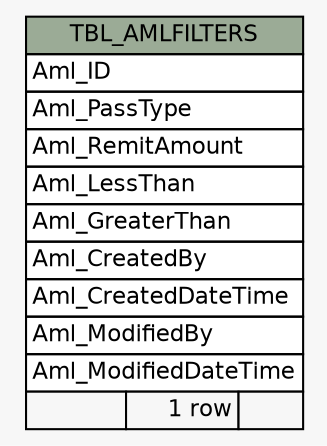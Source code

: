 // dot 2.38.0 on Windows 10 10.0
// SchemaSpy rev 590
digraph "TBL_AMLFILTERS" {
  graph [
    rankdir="RL"
    bgcolor="#f7f7f7"
    nodesep="0.18"
    ranksep="0.46"
    fontname="Helvetica"
    fontsize="11"
  ];
  node [
    fontname="Helvetica"
    fontsize="11"
    shape="plaintext"
  ];
  edge [
    arrowsize="0.8"
  ];
  "TBL_AMLFILTERS" [
    label=<
    <TABLE BORDER="0" CELLBORDER="1" CELLSPACING="0" BGCOLOR="#ffffff">
      <TR><TD COLSPAN="3" BGCOLOR="#9bab96" ALIGN="CENTER">TBL_AMLFILTERS</TD></TR>
      <TR><TD PORT="Aml_ID" COLSPAN="3" ALIGN="LEFT">Aml_ID</TD></TR>
      <TR><TD PORT="Aml_PassType" COLSPAN="3" ALIGN="LEFT">Aml_PassType</TD></TR>
      <TR><TD PORT="Aml_RemitAmount" COLSPAN="3" ALIGN="LEFT">Aml_RemitAmount</TD></TR>
      <TR><TD PORT="Aml_LessThan" COLSPAN="3" ALIGN="LEFT">Aml_LessThan</TD></TR>
      <TR><TD PORT="Aml_GreaterThan" COLSPAN="3" ALIGN="LEFT">Aml_GreaterThan</TD></TR>
      <TR><TD PORT="Aml_CreatedBy" COLSPAN="3" ALIGN="LEFT">Aml_CreatedBy</TD></TR>
      <TR><TD PORT="Aml_CreatedDateTime" COLSPAN="3" ALIGN="LEFT">Aml_CreatedDateTime</TD></TR>
      <TR><TD PORT="Aml_ModifiedBy" COLSPAN="3" ALIGN="LEFT">Aml_ModifiedBy</TD></TR>
      <TR><TD PORT="Aml_ModifiedDateTime" COLSPAN="3" ALIGN="LEFT">Aml_ModifiedDateTime</TD></TR>
      <TR><TD ALIGN="LEFT" BGCOLOR="#f7f7f7">  </TD><TD ALIGN="RIGHT" BGCOLOR="#f7f7f7">1 row</TD><TD ALIGN="RIGHT" BGCOLOR="#f7f7f7">  </TD></TR>
    </TABLE>>
    URL="tables/TBL_AMLFILTERS.html"
    tooltip="TBL_AMLFILTERS"
  ];
}
